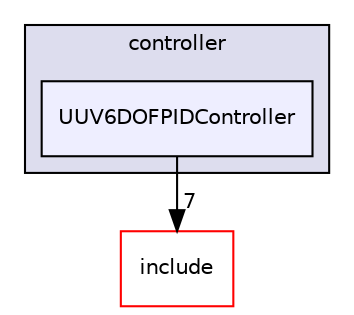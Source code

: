 digraph "/root/scrimmage/scrimmage/src/plugins/controller/UUV6DOFPIDController" {
  compound=true
  node [ fontsize="10", fontname="Helvetica"];
  edge [ labelfontsize="10", labelfontname="Helvetica"];
  subgraph clusterdir_c915aa27e6120cf8f6d19a96e78171a2 {
    graph [ bgcolor="#ddddee", pencolor="black", label="controller" fontname="Helvetica", fontsize="10", URL="dir_c915aa27e6120cf8f6d19a96e78171a2.html"]
  dir_acfd113fbd73ac5d5e484cf32332439d [shape=box, label="UUV6DOFPIDController", style="filled", fillcolor="#eeeeff", pencolor="black", URL="dir_acfd113fbd73ac5d5e484cf32332439d.html"];
  }
  dir_d44c64559bbebec7f509842c48db8b23 [shape=box label="include" fillcolor="white" style="filled" color="red" URL="dir_d44c64559bbebec7f509842c48db8b23.html"];
  dir_acfd113fbd73ac5d5e484cf32332439d->dir_d44c64559bbebec7f509842c48db8b23 [headlabel="7", labeldistance=1.5 headhref="dir_000220_000004.html"];
}
